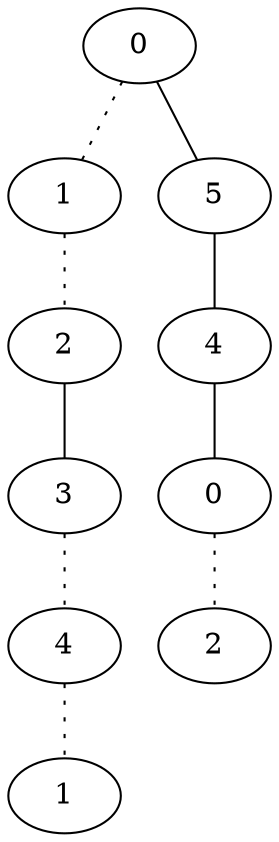 graph {
a0[label=0];
a1[label=1];
a2[label=2];
a3[label=3];
a4[label=4];
a5[label=1];
a6[label=5];
a7[label=4];
a8[label=0];
a9[label=2];
a0 -- a1 [style=dotted];
a0 -- a6;
a1 -- a2 [style=dotted];
a2 -- a3;
a3 -- a4 [style=dotted];
a4 -- a5 [style=dotted];
a6 -- a7;
a7 -- a8;
a8 -- a9 [style=dotted];
}
